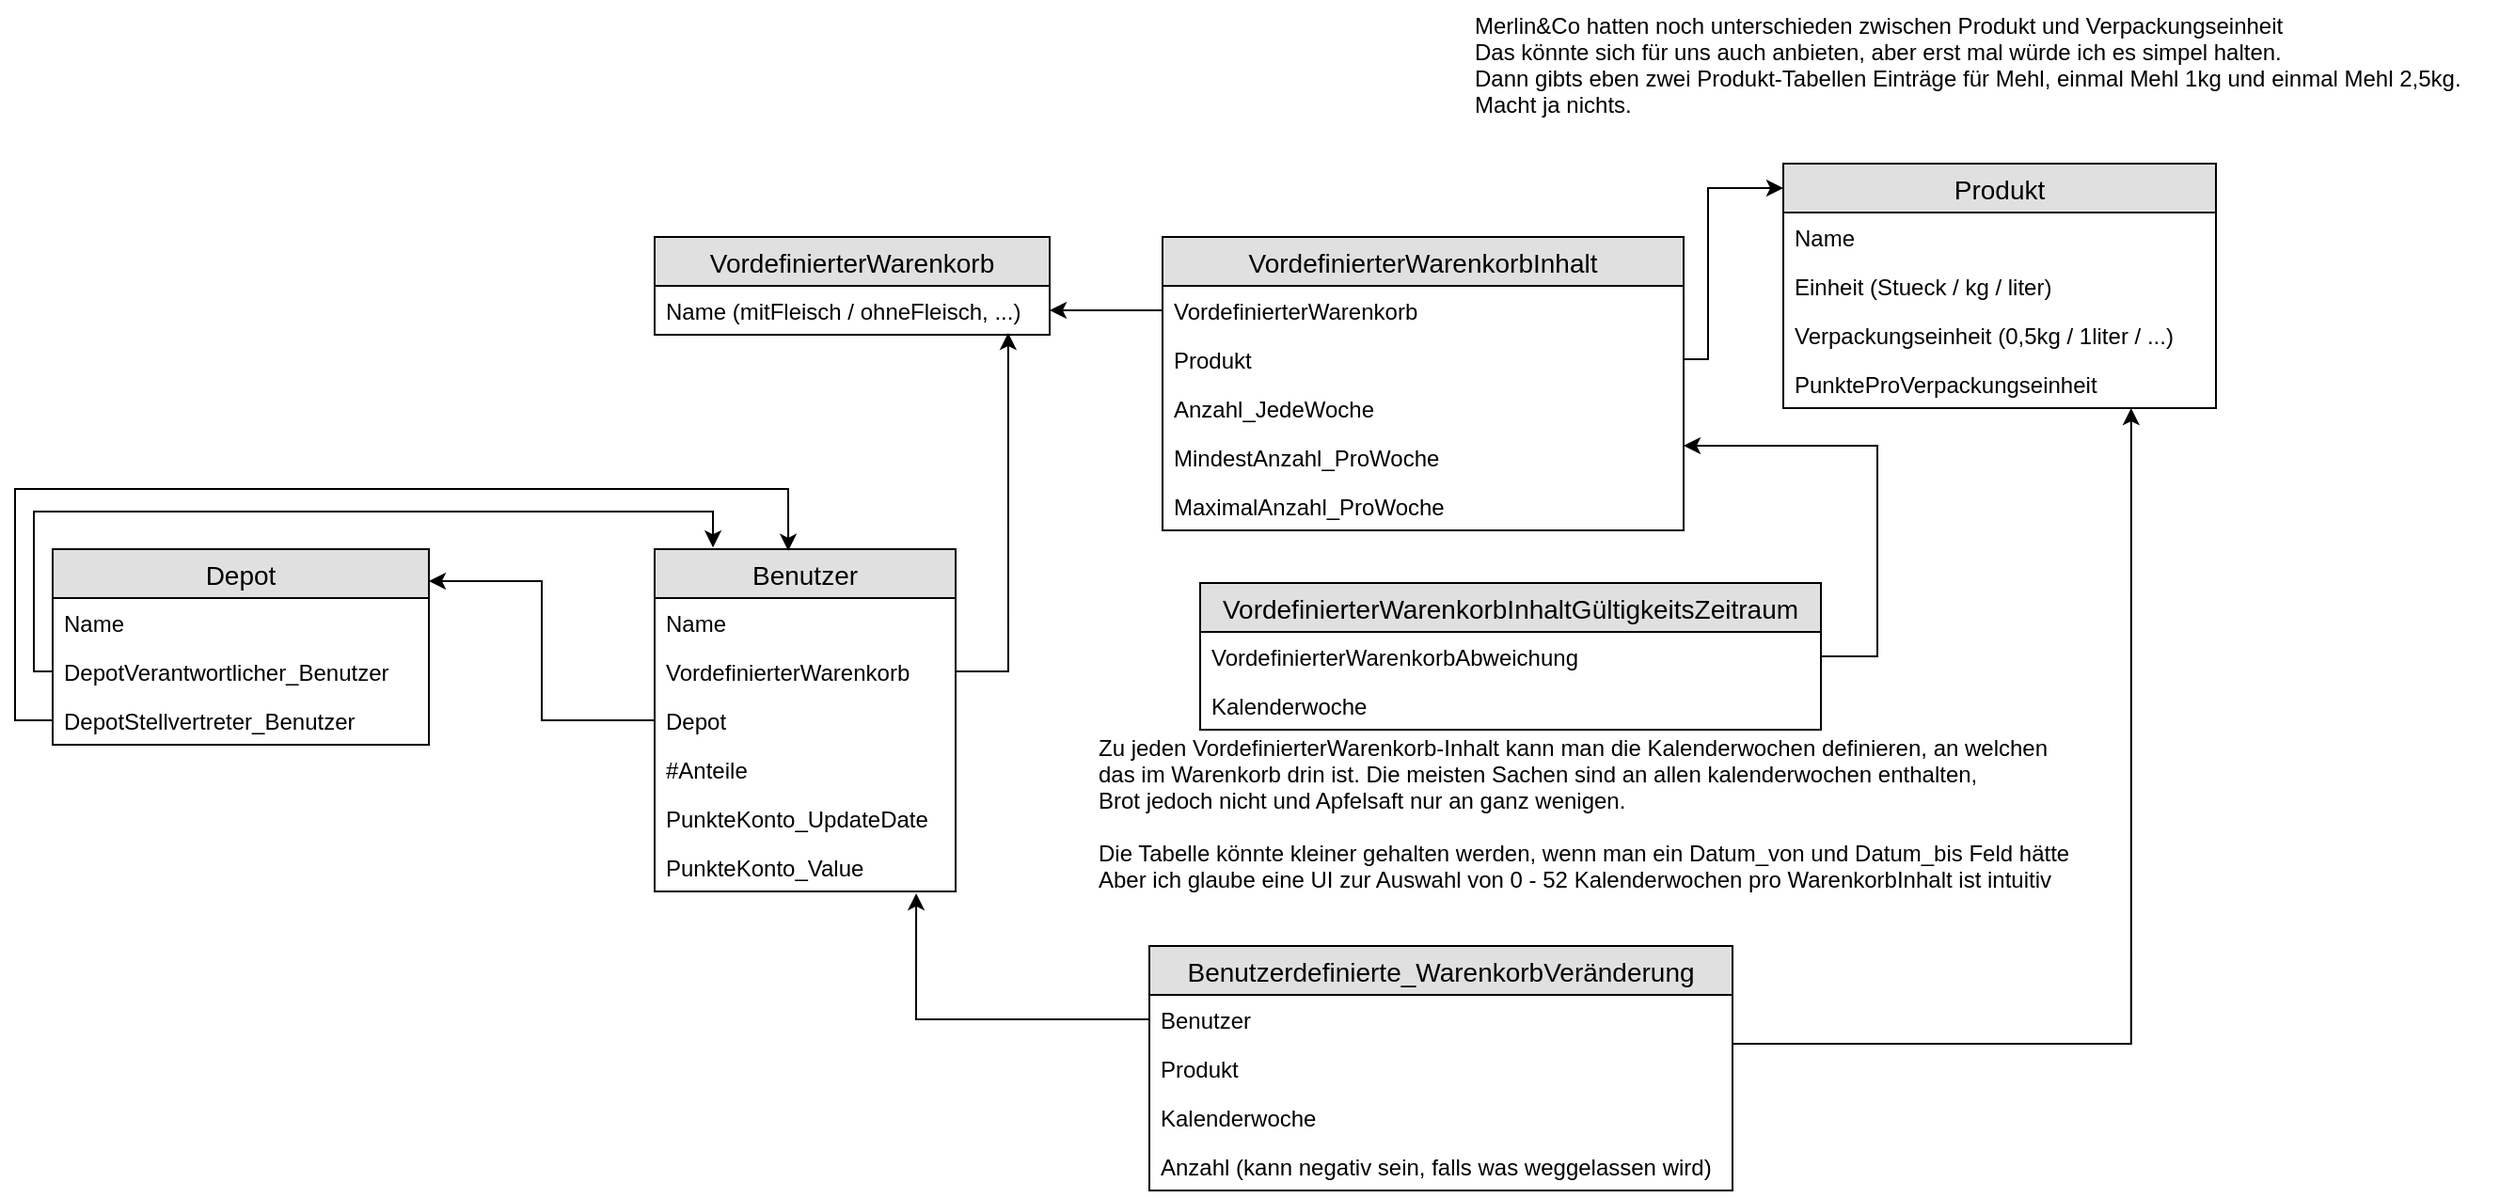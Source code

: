 <mxfile version="10.4.1" type="github"><diagram id="mCQfgyBAQxzzNqVYnQEh" name="Page-1"><mxGraphModel dx="1899" dy="582" grid="1" gridSize="10" guides="1" tooltips="1" connect="1" arrows="1" fold="1" page="1" pageScale="1" pageWidth="827" pageHeight="1169" math="0" shadow="0"><root><mxCell id="0"/><mxCell id="1" parent="0"/><mxCell id="_uD2fun4zxQQu9XYRm3I-12" value="Produkt" style="swimlane;fontStyle=0;childLayout=stackLayout;horizontal=1;startSize=26;fillColor=#e0e0e0;horizontalStack=0;resizeParent=1;resizeParentMax=0;resizeLast=0;collapsible=1;marginBottom=0;swimlaneFillColor=#ffffff;align=center;fontSize=14;" parent="1" vertex="1"><mxGeometry x="440" y="157" width="230" height="130" as="geometry"/></mxCell><mxCell id="_uD2fun4zxQQu9XYRm3I-13" value="Name" style="text;strokeColor=none;fillColor=none;spacingLeft=4;spacingRight=4;overflow=hidden;rotatable=0;points=[[0,0.5],[1,0.5]];portConstraint=eastwest;fontSize=12;" parent="_uD2fun4zxQQu9XYRm3I-12" vertex="1"><mxGeometry y="26" width="230" height="26" as="geometry"/></mxCell><mxCell id="_uD2fun4zxQQu9XYRm3I-16" value="Einheit (Stueck / kg / liter)" style="text;strokeColor=none;fillColor=none;spacingLeft=4;spacingRight=4;overflow=hidden;rotatable=0;points=[[0,0.5],[1,0.5]];portConstraint=eastwest;fontSize=12;" parent="_uD2fun4zxQQu9XYRm3I-12" vertex="1"><mxGeometry y="52" width="230" height="26" as="geometry"/></mxCell><mxCell id="_uD2fun4zxQQu9XYRm3I-14" value="Verpackungseinheit (0,5kg / 1liter / ...)" style="text;strokeColor=none;fillColor=none;spacingLeft=4;spacingRight=4;overflow=hidden;rotatable=0;points=[[0,0.5],[1,0.5]];portConstraint=eastwest;fontSize=12;" parent="_uD2fun4zxQQu9XYRm3I-12" vertex="1"><mxGeometry y="78" width="230" height="26" as="geometry"/></mxCell><mxCell id="_uD2fun4zxQQu9XYRm3I-15" value="PunkteProVerpackungseinheit" style="text;strokeColor=none;fillColor=none;spacingLeft=4;spacingRight=4;overflow=hidden;rotatable=0;points=[[0,0.5],[1,0.5]];portConstraint=eastwest;fontSize=12;" parent="_uD2fun4zxQQu9XYRm3I-12" vertex="1"><mxGeometry y="104" width="230" height="26" as="geometry"/></mxCell><mxCell id="_uD2fun4zxQQu9XYRm3I-17" value="VordefinierterWarenkorb" style="swimlane;fontStyle=0;childLayout=stackLayout;horizontal=1;startSize=26;fillColor=#e0e0e0;horizontalStack=0;resizeParent=1;resizeParentMax=0;resizeLast=0;collapsible=1;marginBottom=0;swimlaneFillColor=#ffffff;align=center;fontSize=14;" parent="1" vertex="1"><mxGeometry x="-160" y="196" width="210" height="52" as="geometry"/></mxCell><mxCell id="_uD2fun4zxQQu9XYRm3I-18" value="Name (mitFleisch / ohneFleisch, ...)" style="text;strokeColor=none;fillColor=none;spacingLeft=4;spacingRight=4;overflow=hidden;rotatable=0;points=[[0,0.5],[1,0.5]];portConstraint=eastwest;fontSize=12;" parent="_uD2fun4zxQQu9XYRm3I-17" vertex="1"><mxGeometry y="26" width="210" height="26" as="geometry"/></mxCell><mxCell id="_uD2fun4zxQQu9XYRm3I-29" value="Benutzer" style="swimlane;fontStyle=0;childLayout=stackLayout;horizontal=1;startSize=26;fillColor=#e0e0e0;horizontalStack=0;resizeParent=1;resizeParentMax=0;resizeLast=0;collapsible=1;marginBottom=0;swimlaneFillColor=#ffffff;align=center;fontSize=14;" parent="1" vertex="1"><mxGeometry x="-160" y="362" width="160" height="182" as="geometry"/></mxCell><mxCell id="_uD2fun4zxQQu9XYRm3I-30" value="Name" style="text;strokeColor=none;fillColor=none;spacingLeft=4;spacingRight=4;overflow=hidden;rotatable=0;points=[[0,0.5],[1,0.5]];portConstraint=eastwest;fontSize=12;" parent="_uD2fun4zxQQu9XYRm3I-29" vertex="1"><mxGeometry y="26" width="160" height="26" as="geometry"/></mxCell><mxCell id="_uD2fun4zxQQu9XYRm3I-33" value="VordefinierterWarenkorb" style="text;strokeColor=none;fillColor=none;spacingLeft=4;spacingRight=4;overflow=hidden;rotatable=0;points=[[0,0.5],[1,0.5]];portConstraint=eastwest;fontSize=12;" parent="_uD2fun4zxQQu9XYRm3I-29" vertex="1"><mxGeometry y="52" width="160" height="26" as="geometry"/></mxCell><mxCell id="_uD2fun4zxQQu9XYRm3I-31" value="Depot" style="text;strokeColor=none;fillColor=none;spacingLeft=4;spacingRight=4;overflow=hidden;rotatable=0;points=[[0,0.5],[1,0.5]];portConstraint=eastwest;fontSize=12;" parent="_uD2fun4zxQQu9XYRm3I-29" vertex="1"><mxGeometry y="78" width="160" height="26" as="geometry"/></mxCell><mxCell id="_uD2fun4zxQQu9XYRm3I-32" value="#Anteile" style="text;strokeColor=none;fillColor=none;spacingLeft=4;spacingRight=4;overflow=hidden;rotatable=0;points=[[0,0.5],[1,0.5]];portConstraint=eastwest;fontSize=12;" parent="_uD2fun4zxQQu9XYRm3I-29" vertex="1"><mxGeometry y="104" width="160" height="26" as="geometry"/></mxCell><mxCell id="_uD2fun4zxQQu9XYRm3I-44" value="PunkteKonto_UpdateDate" style="text;strokeColor=none;fillColor=none;spacingLeft=4;spacingRight=4;overflow=hidden;rotatable=0;points=[[0,0.5],[1,0.5]];portConstraint=eastwest;fontSize=12;" parent="_uD2fun4zxQQu9XYRm3I-29" vertex="1"><mxGeometry y="130" width="160" height="26" as="geometry"/></mxCell><mxCell id="_uD2fun4zxQQu9XYRm3I-49" value="PunkteKonto_Value" style="text;strokeColor=none;fillColor=none;spacingLeft=4;spacingRight=4;overflow=hidden;rotatable=0;points=[[0,0.5],[1,0.5]];portConstraint=eastwest;fontSize=12;" parent="_uD2fun4zxQQu9XYRm3I-29" vertex="1"><mxGeometry y="156" width="160" height="26" as="geometry"/></mxCell><mxCell id="_uD2fun4zxQQu9XYRm3I-35" value="Depot" style="swimlane;fontStyle=0;childLayout=stackLayout;horizontal=1;startSize=26;fillColor=#e0e0e0;horizontalStack=0;resizeParent=1;resizeParentMax=0;resizeLast=0;collapsible=1;marginBottom=0;swimlaneFillColor=#ffffff;align=center;fontSize=14;" parent="1" vertex="1"><mxGeometry x="-480" y="362" width="200" height="104" as="geometry"/></mxCell><mxCell id="_uD2fun4zxQQu9XYRm3I-36" value="Name" style="text;strokeColor=none;fillColor=none;spacingLeft=4;spacingRight=4;overflow=hidden;rotatable=0;points=[[0,0.5],[1,0.5]];portConstraint=eastwest;fontSize=12;" parent="_uD2fun4zxQQu9XYRm3I-35" vertex="1"><mxGeometry y="26" width="200" height="26" as="geometry"/></mxCell><mxCell id="_uD2fun4zxQQu9XYRm3I-54" value="DepotVerantwortlicher_Benutzer" style="text;strokeColor=none;fillColor=none;spacingLeft=4;spacingRight=4;overflow=hidden;rotatable=0;points=[[0,0.5],[1,0.5]];portConstraint=eastwest;fontSize=12;" parent="_uD2fun4zxQQu9XYRm3I-35" vertex="1"><mxGeometry y="52" width="200" height="26" as="geometry"/></mxCell><mxCell id="_uD2fun4zxQQu9XYRm3I-55" value="DepotStellvertreter_Benutzer" style="text;strokeColor=none;fillColor=none;spacingLeft=4;spacingRight=4;overflow=hidden;rotatable=0;points=[[0,0.5],[1,0.5]];portConstraint=eastwest;fontSize=12;" parent="_uD2fun4zxQQu9XYRm3I-35" vertex="1"><mxGeometry y="78" width="200" height="26" as="geometry"/></mxCell><mxCell id="_uD2fun4zxQQu9XYRm3I-39" style="edgeStyle=orthogonalEdgeStyle;rounded=0;orthogonalLoop=1;jettySize=auto;html=1;entryX=1;entryY=0.163;entryDx=0;entryDy=0;entryPerimeter=0;" parent="1" source="_uD2fun4zxQQu9XYRm3I-31" target="_uD2fun4zxQQu9XYRm3I-35" edge="1"><mxGeometry relative="1" as="geometry"/></mxCell><mxCell id="_uD2fun4zxQQu9XYRm3I-43" style="edgeStyle=orthogonalEdgeStyle;rounded=0;orthogonalLoop=1;jettySize=auto;html=1;entryX=0.895;entryY=0.962;entryDx=0;entryDy=0;entryPerimeter=0;" parent="1" source="_uD2fun4zxQQu9XYRm3I-33" target="_uD2fun4zxQQu9XYRm3I-18" edge="1"><mxGeometry relative="1" as="geometry"/></mxCell><mxCell id="_uD2fun4zxQQu9XYRm3I-50" value="Benutzerdefinierte_WarenkorbVeränderung" style="swimlane;fontStyle=0;childLayout=stackLayout;horizontal=1;startSize=26;fillColor=#e0e0e0;horizontalStack=0;resizeParent=1;resizeParentMax=0;resizeLast=0;collapsible=1;marginBottom=0;swimlaneFillColor=#ffffff;align=center;fontSize=14;" parent="1" vertex="1"><mxGeometry x="103" y="573" width="310" height="130" as="geometry"/></mxCell><mxCell id="_uD2fun4zxQQu9XYRm3I-51" value="Benutzer" style="text;strokeColor=none;fillColor=none;spacingLeft=4;spacingRight=4;overflow=hidden;rotatable=0;points=[[0,0.5],[1,0.5]];portConstraint=eastwest;fontSize=12;" parent="_uD2fun4zxQQu9XYRm3I-50" vertex="1"><mxGeometry y="26" width="310" height="26" as="geometry"/></mxCell><mxCell id="_uD2fun4zxQQu9XYRm3I-52" value="Produkt" style="text;strokeColor=none;fillColor=none;spacingLeft=4;spacingRight=4;overflow=hidden;rotatable=0;points=[[0,0.5],[1,0.5]];portConstraint=eastwest;fontSize=12;" parent="_uD2fun4zxQQu9XYRm3I-50" vertex="1"><mxGeometry y="52" width="310" height="26" as="geometry"/></mxCell><mxCell id="_uD2fun4zxQQu9XYRm3I-53" value="Kalenderwoche" style="text;strokeColor=none;fillColor=none;spacingLeft=4;spacingRight=4;overflow=hidden;rotatable=0;points=[[0,0.5],[1,0.5]];portConstraint=eastwest;fontSize=12;" parent="_uD2fun4zxQQu9XYRm3I-50" vertex="1"><mxGeometry y="78" width="310" height="26" as="geometry"/></mxCell><mxCell id="_uD2fun4zxQQu9XYRm3I-59" value="Anzahl (kann negativ sein, falls was weggelassen wird)" style="text;strokeColor=none;fillColor=none;spacingLeft=4;spacingRight=4;overflow=hidden;rotatable=0;points=[[0,0.5],[1,0.5]];portConstraint=eastwest;fontSize=12;" parent="_uD2fun4zxQQu9XYRm3I-50" vertex="1"><mxGeometry y="104" width="310" height="26" as="geometry"/></mxCell><mxCell id="_uD2fun4zxQQu9XYRm3I-57" style="edgeStyle=orthogonalEdgeStyle;rounded=0;orthogonalLoop=1;jettySize=auto;html=1;entryX=0.444;entryY=0.005;entryDx=0;entryDy=0;entryPerimeter=0;" parent="1" source="_uD2fun4zxQQu9XYRm3I-55" target="_uD2fun4zxQQu9XYRm3I-29" edge="1"><mxGeometry relative="1" as="geometry"><Array as="points"><mxPoint x="-500" y="453"/><mxPoint x="-500" y="330"/><mxPoint x="-89" y="330"/></Array></mxGeometry></mxCell><mxCell id="_uD2fun4zxQQu9XYRm3I-58" style="edgeStyle=orthogonalEdgeStyle;rounded=0;orthogonalLoop=1;jettySize=auto;html=1;entryX=0.194;entryY=-0.005;entryDx=0;entryDy=0;entryPerimeter=0;" parent="1" source="_uD2fun4zxQQu9XYRm3I-54" target="_uD2fun4zxQQu9XYRm3I-29" edge="1"><mxGeometry relative="1" as="geometry"><Array as="points"><mxPoint x="-490" y="427"/><mxPoint x="-490" y="342"/><mxPoint x="-129" y="342"/></Array></mxGeometry></mxCell><mxCell id="_uD2fun4zxQQu9XYRm3I-60" style="edgeStyle=orthogonalEdgeStyle;rounded=0;orthogonalLoop=1;jettySize=auto;html=1;entryX=0.804;entryY=1;entryDx=0;entryDy=0;entryPerimeter=0;" parent="1" source="_uD2fun4zxQQu9XYRm3I-52" target="_uD2fun4zxQQu9XYRm3I-15" edge="1"><mxGeometry relative="1" as="geometry"><mxPoint x="630" y="240" as="targetPoint"/><Array as="points"><mxPoint x="625" y="625"/></Array></mxGeometry></mxCell><mxCell id="_uD2fun4zxQQu9XYRm3I-61" style="edgeStyle=orthogonalEdgeStyle;rounded=0;orthogonalLoop=1;jettySize=auto;html=1;entryX=0.869;entryY=1.038;entryDx=0;entryDy=0;entryPerimeter=0;" parent="1" source="_uD2fun4zxQQu9XYRm3I-51" target="_uD2fun4zxQQu9XYRm3I-49" edge="1"><mxGeometry relative="1" as="geometry"><mxPoint x="80" y="510" as="targetPoint"/></mxGeometry></mxCell><mxCell id="_uD2fun4zxQQu9XYRm3I-64" value="VordefinierterWarenkorbInhalt" style="swimlane;fontStyle=0;childLayout=stackLayout;horizontal=1;startSize=26;fillColor=#e0e0e0;horizontalStack=0;resizeParent=1;resizeParentMax=0;resizeLast=0;collapsible=1;marginBottom=0;swimlaneFillColor=#ffffff;align=center;fontSize=14;" parent="1" vertex="1"><mxGeometry x="110" y="196" width="277" height="156" as="geometry"/></mxCell><mxCell id="_uD2fun4zxQQu9XYRm3I-65" value="VordefinierterWarenkorb" style="text;strokeColor=none;fillColor=none;spacingLeft=4;spacingRight=4;overflow=hidden;rotatable=0;points=[[0,0.5],[1,0.5]];portConstraint=eastwest;fontSize=12;" parent="_uD2fun4zxQQu9XYRm3I-64" vertex="1"><mxGeometry y="26" width="277" height="26" as="geometry"/></mxCell><mxCell id="_uD2fun4zxQQu9XYRm3I-66" value="Produkt" style="text;strokeColor=none;fillColor=none;spacingLeft=4;spacingRight=4;overflow=hidden;rotatable=0;points=[[0,0.5],[1,0.5]];portConstraint=eastwest;fontSize=12;" parent="_uD2fun4zxQQu9XYRm3I-64" vertex="1"><mxGeometry y="52" width="277" height="26" as="geometry"/></mxCell><mxCell id="_uD2fun4zxQQu9XYRm3I-67" value="Anzahl_JedeWoche" style="text;strokeColor=none;fillColor=none;spacingLeft=4;spacingRight=4;overflow=hidden;rotatable=0;points=[[0,0.5],[1,0.5]];portConstraint=eastwest;fontSize=12;" parent="_uD2fun4zxQQu9XYRm3I-64" vertex="1"><mxGeometry y="78" width="277" height="26" as="geometry"/></mxCell><mxCell id="_uD2fun4zxQQu9XYRm3I-74" value="MindestAnzahl_ProWoche" style="text;strokeColor=none;fillColor=none;spacingLeft=4;spacingRight=4;overflow=hidden;rotatable=0;points=[[0,0.5],[1,0.5]];portConstraint=eastwest;fontSize=12;" parent="_uD2fun4zxQQu9XYRm3I-64" vertex="1"><mxGeometry y="104" width="277" height="26" as="geometry"/></mxCell><mxCell id="_uD2fun4zxQQu9XYRm3I-75" value="MaximalAnzahl_ProWoche" style="text;strokeColor=none;fillColor=none;spacingLeft=4;spacingRight=4;overflow=hidden;rotatable=0;points=[[0,0.5],[1,0.5]];portConstraint=eastwest;fontSize=12;" parent="_uD2fun4zxQQu9XYRm3I-64" vertex="1"><mxGeometry y="130" width="277" height="26" as="geometry"/></mxCell><mxCell id="_uD2fun4zxQQu9XYRm3I-76" style="edgeStyle=orthogonalEdgeStyle;rounded=0;orthogonalLoop=1;jettySize=auto;html=1;entryX=1;entryY=0.5;entryDx=0;entryDy=0;" parent="1" source="_uD2fun4zxQQu9XYRm3I-65" target="_uD2fun4zxQQu9XYRm3I-18" edge="1"><mxGeometry relative="1" as="geometry"/></mxCell><mxCell id="_uD2fun4zxQQu9XYRm3I-77" style="edgeStyle=orthogonalEdgeStyle;rounded=0;orthogonalLoop=1;jettySize=auto;html=1;entryX=0;entryY=0.1;entryDx=0;entryDy=0;entryPerimeter=0;" parent="1" source="_uD2fun4zxQQu9XYRm3I-66" target="_uD2fun4zxQQu9XYRm3I-12" edge="1"><mxGeometry relative="1" as="geometry"><Array as="points"><mxPoint x="400" y="261"/><mxPoint x="400" y="170"/></Array></mxGeometry></mxCell><mxCell id="_uD2fun4zxQQu9XYRm3I-78" value="VordefinierterWarenkorbInhaltGültigkeitsZeitraum" style="swimlane;fontStyle=0;childLayout=stackLayout;horizontal=1;startSize=26;fillColor=#e0e0e0;horizontalStack=0;resizeParent=1;resizeParentMax=0;resizeLast=0;collapsible=1;marginBottom=0;swimlaneFillColor=#ffffff;align=center;fontSize=14;" parent="1" vertex="1"><mxGeometry x="130" y="380" width="330" height="78" as="geometry"/></mxCell><mxCell id="_uD2fun4zxQQu9XYRm3I-79" value="VordefinierterWarenkorbAbweichung" style="text;strokeColor=none;fillColor=none;spacingLeft=4;spacingRight=4;overflow=hidden;rotatable=0;points=[[0,0.5],[1,0.5]];portConstraint=eastwest;fontSize=12;" parent="_uD2fun4zxQQu9XYRm3I-78" vertex="1"><mxGeometry y="26" width="330" height="26" as="geometry"/></mxCell><mxCell id="_uD2fun4zxQQu9XYRm3I-80" value="Kalenderwoche" style="text;strokeColor=none;fillColor=none;spacingLeft=4;spacingRight=4;overflow=hidden;rotatable=0;points=[[0,0.5],[1,0.5]];portConstraint=eastwest;fontSize=12;" parent="_uD2fun4zxQQu9XYRm3I-78" vertex="1"><mxGeometry y="52" width="330" height="26" as="geometry"/></mxCell><mxCell id="_uD2fun4zxQQu9XYRm3I-82" style="edgeStyle=orthogonalEdgeStyle;rounded=0;orthogonalLoop=1;jettySize=auto;html=1;entryX=1;entryY=0.269;entryDx=0;entryDy=0;entryPerimeter=0;" parent="1" source="_uD2fun4zxQQu9XYRm3I-79" target="_uD2fun4zxQQu9XYRm3I-74" edge="1"><mxGeometry relative="1" as="geometry"><Array as="points"><mxPoint x="490" y="419"/><mxPoint x="490" y="307"/></Array></mxGeometry></mxCell><mxCell id="xZVv8KVkEcVzjzUNuqeN-1" value="Zu jeden VordefinierterWarenkorb-Inhalt kann man die Kalenderwochen definieren, an welchen&#xA;das im Warenkorb drin ist. Die meisten Sachen sind an allen kalenderwochen enthalten,&#xA;Brot jedoch nicht und Apfelsaft nur an ganz wenigen.&#xA;&#xA;Die Tabelle könnte kleiner gehalten werden, wenn man ein Datum_von und Datum_bis Feld hätte&#xA;Aber ich glaube eine UI zur Auswahl von 0 - 52 Kalenderwochen pro WarenkorbInhalt ist intuitiv&#xA;&#xA;" style="text;strokeColor=none;fillColor=none;spacingLeft=4;spacingRight=4;overflow=hidden;rotatable=0;points=[[0,0.5],[1,0.5]];portConstraint=eastwest;fontSize=12;" parent="1" vertex="1"><mxGeometry x="70" y="454" width="530" height="106" as="geometry"/></mxCell><mxCell id="ENQAfls9FTvqpJjvnqdN-1" value="Merlin&amp;Co hatten noch unterschieden zwischen Produkt und Verpackungseinheit&#xA;Das könnte sich für uns auch anbieten, aber erst mal würde ich es simpel halten.&#xA;Dann gibts eben zwei Produkt-Tabellen Einträge für Mehl, einmal Mehl 1kg und einmal Mehl 2,5kg. &#xA;Macht ja nichts.&#xA;&#xA;" style="text;strokeColor=none;fillColor=none;spacingLeft=4;spacingRight=4;overflow=hidden;rotatable=0;points=[[0,0.5],[1,0.5]];portConstraint=eastwest;fontSize=12;" vertex="1" parent="1"><mxGeometry x="270" y="70" width="550" height="106" as="geometry"/></mxCell></root></mxGraphModel></diagram></mxfile>
